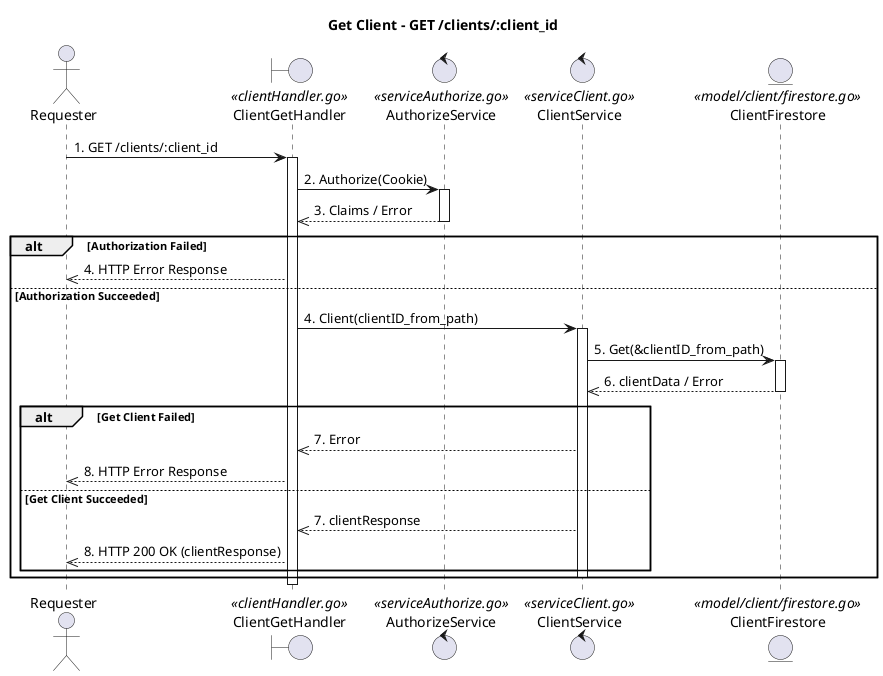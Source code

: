 @startuml
title Get Client - GET /clients/:client_id

actor Requester
boundary ClientGetHandler <<clientHandler.go>>
control AuthorizeService <<serviceAuthorize.go>>
control ClientService <<serviceClient.go>>
entity ClientFirestore <<model/client/firestore.go>>

Requester -> ClientGetHandler : 1. GET /clients/:client_id
activate ClientGetHandler

ClientGetHandler -> AuthorizeService : 2. Authorize(Cookie)
activate AuthorizeService
AuthorizeService -->> ClientGetHandler : 3. Claims / Error
deactivate AuthorizeService

alt Authorization Failed
    ClientGetHandler -->> Requester : 4. HTTP Error Response
else Authorization Succeeded
    ClientGetHandler -> ClientService : 4. Client(clientID_from_path)
    activate ClientService
    ClientService -> ClientFirestore : 5. Get(&clientID_from_path)
    activate ClientFirestore
    ClientFirestore -->> ClientService : 6. clientData / Error
    deactivate ClientFirestore
    
    alt Get Client Failed
        ClientService -->> ClientGetHandler : 7. Error
        ClientGetHandler -->> Requester : 8. HTTP Error Response
    else Get Client Succeeded
        ClientService -->> ClientGetHandler : 7. clientResponse
        ClientGetHandler -->> Requester : 8. HTTP 200 OK (clientResponse)
    end
    deactivate ClientService
end
deactivate ClientGetHandler
@enduml